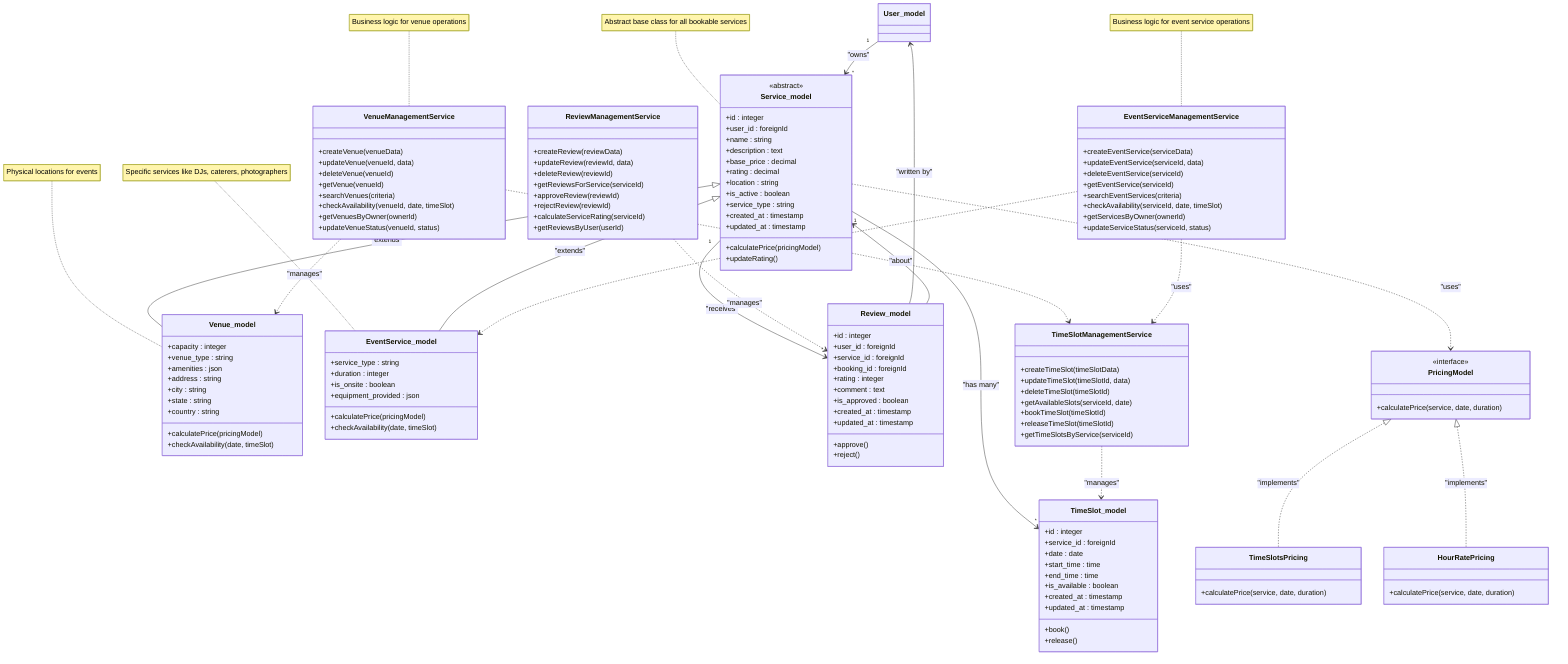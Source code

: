 classDiagram
    direction TB
    
    %% =============== PART 2B: SERVICE CATALOG MODULE ===============

    %% -------------- Core References (External) --------------
    class User_model {
        
    }


    %% -------------- Service Models (Database Entities) --------------
    class Service_model {
        <<abstract>>
        +id : integer
        +user_id : foreignId
        +name : string
        +description : text
        +base_price : decimal
        +rating : decimal
        +location : string
        +is_active : boolean
        +service_type : string
        +created_at : timestamp
        +updated_at : timestamp
        +calculatePrice(pricingModel)
        +updateRating()
    }

    class Venue_model {
        +capacity : integer
        +venue_type : string
        +amenities : json
        +address : string
        +city : string
        +state : string
        +country : string
        +calculatePrice(pricingModel)
        +checkAvailability(date, timeSlot)
    }

    class EventService_model {
        +service_type : string
        +duration : integer
        +is_onsite : boolean
        +equipment_provided : json
        +calculatePrice(pricingModel)
        +checkAvailability(date, timeSlot)
    }

    %% -------------- Review & Time Management Models --------------
    class Review_model {
        +id : integer
        +user_id : foreignId
        +service_id : foreignId
        +booking_id : foreignId
        +rating : integer
        +comment : text
        +is_approved : boolean
        +created_at : timestamp
        +updated_at : timestamp
        +approve()
        +reject()
    }

    class TimeSlot_model {
        +id : integer
        +service_id : foreignId
        +date : date
        +start_time : time
        +end_time : time
        +is_available : boolean
        +created_at : timestamp
        +updated_at : timestamp
        +book()
        +release()
    }

    %% -------------- Strategy Pattern for Pricing --------------
    class PricingModel {
        <<interface>>
        +calculatePrice(service, date, duration)
    }

    class TimeSlotsPricing {
        +calculatePrice(service, date, duration)
    }
    class HourRatePricing {
        +calculatePrice(service, date, duration)
    }

    %% -------------- Service Layer Classes --------------
    class VenueManagementService {
        +createVenue(venueData)
        +updateVenue(venueId, data)
        +deleteVenue(venueId)
        +getVenue(venueId)
        +searchVenues(criteria)
        +checkAvailability(venueId, date, timeSlot)
        +getVenuesByOwner(ownerId)
        +updateVenueStatus(venueId, status)
    }

    class EventServiceManagementService {
        +createEventService(serviceData)
        +updateEventService(serviceId, data)
        +deleteEventService(serviceId)
        +getEventService(serviceId)
        +searchEventServices(criteria)
        +checkAvailability(serviceId, date, timeSlot)
        +getServicesByOwner(ownerId)
        +updateServiceStatus(serviceId, status)
    }

    class ReviewManagementService {
        +createReview(reviewData)
        +updateReview(reviewId, data)
        +deleteReview(reviewId)
        +getReviewsForService(serviceId)
        +approveReview(reviewId)
        +rejectReview(reviewId)
        +calculateServiceRating(serviceId)
        +getReviewsByUser(userId)
    }

    class TimeSlotManagementService {
        +createTimeSlot(timeSlotData)
        +updateTimeSlot(timeSlotId, data)
        +deleteTimeSlot(timeSlotId)
        +getAvailableSlots(serviceId, date)
        +bookTimeSlot(timeSlotId)
        +releaseTimeSlot(timeSlotId)
        +getTimeSlotsByService(serviceId)
    }

    %% =============== RELATIONSHIPS ===============

    %% Model Relationships
    User_model "1" --> "*" Service_model : "owns"
    Service_model <|-- Venue_model : "extends"
    Service_model <|-- EventService_model : "extends"
    Service_model "1" --> "*" TimeSlot_model : "has many"
    Service_model "1" --> "*" Review_model : "receives"
    Review_model --> User_model : "written by"
    Review_model --> Service_model : "about"

    %% Strategy Pattern Relationships
    Service_model ..> PricingModel : "uses"
    PricingModel <|.. TimeSlotsPricing : "implements"
    PricingModel <|.. HourRatePricing : "implements"

    %% Service Layer Dependencies
    VenueManagementService ..> Venue_model : "manages"
    VenueManagementService ..> TimeSlotManagementService : "uses"
    EventServiceManagementService ..> EventService_model : "manages"
    EventServiceManagementService ..> TimeSlotManagementService : "uses"
    ReviewManagementService ..> Review_model : "manages"
    TimeSlotManagementService ..> TimeSlot_model : "manages"

    %% =============== NOTES ===============
    note for Service_model "Abstract base class for all bookable services"
    note for EventService_model "Specific services like DJs, caterers, photographers"
    note for Venue_model "Physical locations for events"
    note for VenueManagementService "Business logic for venue operations"
    note for EventServiceManagementService "Business logic for event service operations"